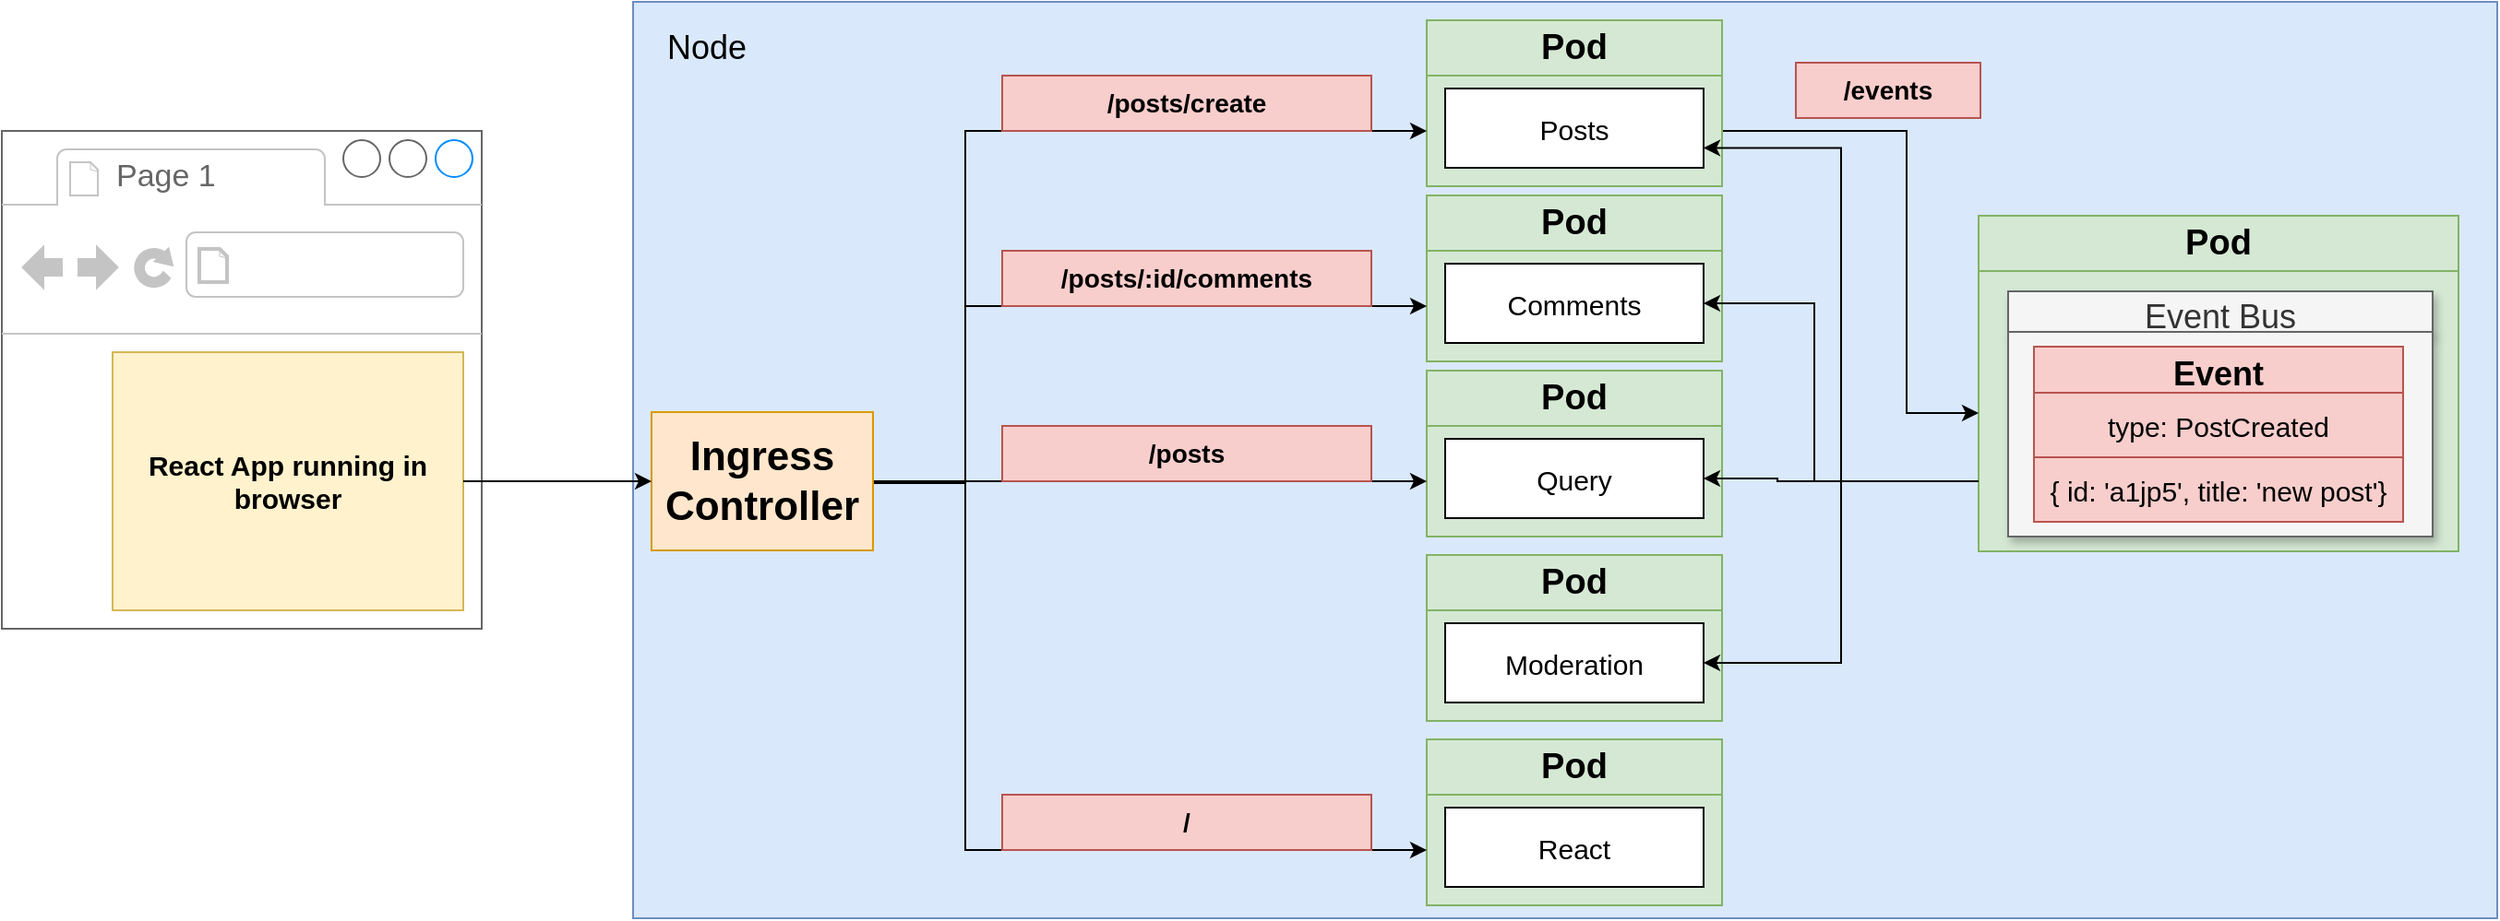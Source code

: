 <mxfile version="20.2.7" type="device"><diagram id="3GlBU0D0JV1qjgQZMV7N" name="Page-1"><mxGraphModel dx="1278" dy="545" grid="1" gridSize="10" guides="1" tooltips="1" connect="1" arrows="1" fold="1" page="1" pageScale="1" pageWidth="827" pageHeight="1169" math="0" shadow="0"><root><mxCell id="0"/><mxCell id="1" parent="0"/><mxCell id="UUmUpb9Bg6l9FJy7Ey5d-8" value="" style="rounded=0;whiteSpace=wrap;html=1;fontSize=25;align=center;fillColor=#dae8fc;strokeColor=#6c8ebf;" parent="1" vertex="1"><mxGeometry x="550" y="87" width="1010" height="497" as="geometry"/></mxCell><mxCell id="RpIa5hhrDC7h3RNCsIpb-3" value="" style="rounded=0;whiteSpace=wrap;html=1;fontSize=19;fillColor=#d5e8d4;strokeColor=#82b366;fontStyle=1" vertex="1" parent="1"><mxGeometry x="1279" y="233" width="260" height="152" as="geometry"/></mxCell><mxCell id="UUmUpb9Bg6l9FJy7Ey5d-1" value="&lt;font style=&quot;font-size: 18px;&quot;&gt;Event Bus&lt;/font&gt;" style="rounded=0;whiteSpace=wrap;html=1;shadow=1;fontSize=21;align=center;fillColor=#f5f5f5;strokeColor=#666666;fontColor=#333333;fontStyle=0" parent="1" vertex="1"><mxGeometry x="1295" y="244" width="230" height="23" as="geometry"/></mxCell><mxCell id="UUmUpb9Bg6l9FJy7Ey5d-2" value="" style="rounded=0;whiteSpace=wrap;html=1;shadow=1;fontSize=17;align=left;fillColor=#f5f5f5;strokeColor=#666666;fontColor=#333333;" parent="1" vertex="1"><mxGeometry x="1295" y="266" width="230" height="111" as="geometry"/></mxCell><mxCell id="UUmUpb9Bg6l9FJy7Ey5d-3" value="" style="group" parent="1" vertex="1" connectable="0"><mxGeometry x="1220" y="159" width="280" height="115" as="geometry"/></mxCell><mxCell id="UUmUpb9Bg6l9FJy7Ey5d-9" value="Pod" style="rounded=0;whiteSpace=wrap;html=1;fontSize=19;fillColor=#d5e8d4;strokeColor=#82b366;fontStyle=1" parent="1" vertex="1"><mxGeometry x="980" y="97" width="160" height="30" as="geometry"/></mxCell><mxCell id="RpIa5hhrDC7h3RNCsIpb-12" style="edgeStyle=orthogonalEdgeStyle;rounded=0;orthogonalLoop=1;jettySize=auto;html=1;exitX=1;exitY=0.5;exitDx=0;exitDy=0;entryX=0;entryY=0.5;entryDx=0;entryDy=0;fontFamily=Helvetica;fontSize=25;fontColor=default;" edge="1" parent="1" source="UUmUpb9Bg6l9FJy7Ey5d-10" target="RpIa5hhrDC7h3RNCsIpb-3"><mxGeometry relative="1" as="geometry"><Array as="points"><mxPoint x="1240" y="157"/><mxPoint x="1240" y="310"/><mxPoint x="1279" y="310"/></Array></mxGeometry></mxCell><mxCell id="UUmUpb9Bg6l9FJy7Ey5d-10" value="" style="rounded=0;whiteSpace=wrap;html=1;fontSize=19;fillColor=#d5e8d4;strokeColor=#82b366;fontStyle=1" parent="1" vertex="1"><mxGeometry x="980" y="127" width="160" height="60" as="geometry"/></mxCell><mxCell id="UUmUpb9Bg6l9FJy7Ey5d-11" value="Posts" style="rounded=0;whiteSpace=wrap;html=1;fontSize=15;fontColor=#000000;" parent="1" vertex="1"><mxGeometry x="990" y="134" width="140" height="43" as="geometry"/></mxCell><mxCell id="UUmUpb9Bg6l9FJy7Ey5d-12" value="Pod" style="rounded=0;whiteSpace=wrap;html=1;fontSize=19;fillColor=#d5e8d4;strokeColor=#82b366;fontStyle=1" parent="1" vertex="1"><mxGeometry x="980" y="192" width="160" height="30" as="geometry"/></mxCell><mxCell id="UUmUpb9Bg6l9FJy7Ey5d-13" value="" style="rounded=0;whiteSpace=wrap;html=1;fontSize=19;fillColor=#d5e8d4;strokeColor=#82b366;fontStyle=1" parent="1" vertex="1"><mxGeometry x="980" y="222" width="160" height="60" as="geometry"/></mxCell><mxCell id="UUmUpb9Bg6l9FJy7Ey5d-14" value="Comments" style="rounded=0;whiteSpace=wrap;html=1;fontSize=15;fontColor=#000000;" parent="1" vertex="1"><mxGeometry x="990" y="229" width="140" height="43" as="geometry"/></mxCell><mxCell id="UUmUpb9Bg6l9FJy7Ey5d-15" value="Pod" style="rounded=0;whiteSpace=wrap;html=1;fontSize=19;fillColor=#d5e8d4;strokeColor=#82b366;fontStyle=1" parent="1" vertex="1"><mxGeometry x="980" y="287" width="160" height="30" as="geometry"/></mxCell><mxCell id="UUmUpb9Bg6l9FJy7Ey5d-16" value="" style="rounded=0;whiteSpace=wrap;html=1;fontSize=19;fillColor=#d5e8d4;strokeColor=#82b366;fontStyle=1" parent="1" vertex="1"><mxGeometry x="980" y="317" width="160" height="60" as="geometry"/></mxCell><mxCell id="UUmUpb9Bg6l9FJy7Ey5d-17" value="Query" style="rounded=0;whiteSpace=wrap;html=1;fontSize=15;fontColor=#000000;" parent="1" vertex="1"><mxGeometry x="990" y="324" width="140" height="43" as="geometry"/></mxCell><mxCell id="UUmUpb9Bg6l9FJy7Ey5d-18" value="Pod" style="rounded=0;whiteSpace=wrap;html=1;fontSize=19;fillColor=#d5e8d4;strokeColor=#82b366;fontStyle=1" parent="1" vertex="1"><mxGeometry x="980" y="387" width="160" height="30" as="geometry"/></mxCell><mxCell id="UUmUpb9Bg6l9FJy7Ey5d-19" value="" style="rounded=0;whiteSpace=wrap;html=1;fontSize=19;fillColor=#d5e8d4;strokeColor=#82b366;fontStyle=1" parent="1" vertex="1"><mxGeometry x="980" y="417" width="160" height="60" as="geometry"/></mxCell><mxCell id="UUmUpb9Bg6l9FJy7Ey5d-20" value="Moderation" style="rounded=0;whiteSpace=wrap;html=1;fontSize=15;fontColor=#000000;" parent="1" vertex="1"><mxGeometry x="990" y="424" width="140" height="43" as="geometry"/></mxCell><mxCell id="UUmUpb9Bg6l9FJy7Ey5d-21" value="Pod" style="rounded=0;whiteSpace=wrap;html=1;fontSize=19;fillColor=#d5e8d4;strokeColor=#82b366;fontStyle=1" parent="1" vertex="1"><mxGeometry x="980" y="487" width="160" height="30" as="geometry"/></mxCell><mxCell id="UUmUpb9Bg6l9FJy7Ey5d-22" value="" style="rounded=0;whiteSpace=wrap;html=1;fontSize=19;fillColor=#d5e8d4;strokeColor=#82b366;fontStyle=1" parent="1" vertex="1"><mxGeometry x="980" y="517" width="160" height="60" as="geometry"/></mxCell><mxCell id="UUmUpb9Bg6l9FJy7Ey5d-23" value="React" style="rounded=0;whiteSpace=wrap;html=1;fontSize=15;fontColor=#000000;" parent="1" vertex="1"><mxGeometry x="990" y="524" width="140" height="43" as="geometry"/></mxCell><mxCell id="UUmUpb9Bg6l9FJy7Ey5d-24" style="edgeStyle=orthogonalEdgeStyle;rounded=0;orthogonalLoop=1;jettySize=auto;html=1;exitX=1;exitY=0.5;exitDx=0;exitDy=0;entryX=0;entryY=0.5;entryDx=0;entryDy=0;fontSize=25;" parent="1" source="UUmUpb9Bg6l9FJy7Ey5d-28" target="UUmUpb9Bg6l9FJy7Ey5d-10" edge="1"><mxGeometry relative="1" as="geometry"><Array as="points"><mxPoint x="680" y="348"/><mxPoint x="730" y="348"/><mxPoint x="730" y="157"/></Array></mxGeometry></mxCell><mxCell id="UUmUpb9Bg6l9FJy7Ey5d-25" style="edgeStyle=orthogonalEdgeStyle;rounded=0;orthogonalLoop=1;jettySize=auto;html=1;exitX=1;exitY=0.5;exitDx=0;exitDy=0;entryX=0;entryY=0.5;entryDx=0;entryDy=0;fontSize=25;" parent="1" source="UUmUpb9Bg6l9FJy7Ey5d-28" target="UUmUpb9Bg6l9FJy7Ey5d-13" edge="1"><mxGeometry relative="1" as="geometry"><Array as="points"><mxPoint x="680" y="348"/><mxPoint x="730" y="348"/><mxPoint x="730" y="252"/></Array></mxGeometry></mxCell><mxCell id="UUmUpb9Bg6l9FJy7Ey5d-26" style="edgeStyle=orthogonalEdgeStyle;rounded=0;orthogonalLoop=1;jettySize=auto;html=1;exitX=1;exitY=0.5;exitDx=0;exitDy=0;entryX=0;entryY=0.5;entryDx=0;entryDy=0;fontSize=25;" parent="1" source="UUmUpb9Bg6l9FJy7Ey5d-28" target="UUmUpb9Bg6l9FJy7Ey5d-16" edge="1"><mxGeometry relative="1" as="geometry"/></mxCell><mxCell id="UUmUpb9Bg6l9FJy7Ey5d-27" style="edgeStyle=orthogonalEdgeStyle;rounded=0;orthogonalLoop=1;jettySize=auto;html=1;exitX=1;exitY=0.5;exitDx=0;exitDy=0;entryX=0;entryY=0.5;entryDx=0;entryDy=0;fontSize=25;" parent="1" source="UUmUpb9Bg6l9FJy7Ey5d-28" target="UUmUpb9Bg6l9FJy7Ey5d-22" edge="1"><mxGeometry relative="1" as="geometry"><Array as="points"><mxPoint x="680" y="348"/><mxPoint x="730" y="348"/><mxPoint x="730" y="547"/></Array></mxGeometry></mxCell><mxCell id="UUmUpb9Bg6l9FJy7Ey5d-28" value="Ingress Controller" style="rounded=0;whiteSpace=wrap;html=1;fontSize=22;fillColor=#ffe6cc;strokeColor=#d79b00;fontStyle=1" parent="1" vertex="1"><mxGeometry x="560" y="309.5" width="120" height="75" as="geometry"/></mxCell><mxCell id="UUmUpb9Bg6l9FJy7Ey5d-29" value="/posts/create" style="rounded=0;whiteSpace=wrap;html=1;fontSize=14;align=center;fillColor=#f8cecc;strokeColor=#b85450;fontStyle=1" parent="1" vertex="1"><mxGeometry x="750" y="127" width="200" height="30" as="geometry"/></mxCell><mxCell id="UUmUpb9Bg6l9FJy7Ey5d-30" value="/posts/:id/comments" style="rounded=0;whiteSpace=wrap;html=1;fontSize=14;align=center;fillColor=#f8cecc;strokeColor=#b85450;fontStyle=1" parent="1" vertex="1"><mxGeometry x="750" y="222" width="200" height="30" as="geometry"/></mxCell><mxCell id="UUmUpb9Bg6l9FJy7Ey5d-31" value="/posts" style="rounded=0;whiteSpace=wrap;html=1;fontSize=14;align=center;fillColor=#f8cecc;strokeColor=#b85450;fontStyle=1" parent="1" vertex="1"><mxGeometry x="750" y="317" width="200" height="30" as="geometry"/></mxCell><mxCell id="UUmUpb9Bg6l9FJy7Ey5d-32" value="/" style="rounded=0;whiteSpace=wrap;html=1;fontSize=14;align=center;fillColor=#f8cecc;strokeColor=#b85450;fontStyle=1" parent="1" vertex="1"><mxGeometry x="750" y="517" width="200" height="30" as="geometry"/></mxCell><mxCell id="UUmUpb9Bg6l9FJy7Ey5d-35" value="&lt;font style=&quot;font-size: 18px;&quot;&gt;Node&lt;/font&gt;" style="text;html=1;strokeColor=none;fillColor=none;align=center;verticalAlign=middle;whiteSpace=wrap;rounded=0;" parent="1" vertex="1"><mxGeometry x="560" y="97" width="60" height="30" as="geometry"/></mxCell><mxCell id="UUmUpb9Bg6l9FJy7Ey5d-41" value="" style="strokeWidth=1;shadow=0;dashed=0;align=center;html=1;shape=mxgraph.mockup.containers.browserWindow;rSize=0;strokeColor=#666666;strokeColor2=#008cff;strokeColor3=#c4c4c4;mainText=,;recursiveResize=0;" parent="1" vertex="1"><mxGeometry x="208" y="157" width="250" height="270" as="geometry"/></mxCell><mxCell id="UUmUpb9Bg6l9FJy7Ey5d-42" value="Page 1" style="strokeWidth=1;shadow=0;dashed=0;align=center;html=1;shape=mxgraph.mockup.containers.anchor;fontSize=17;fontColor=#666666;align=left;" parent="UUmUpb9Bg6l9FJy7Ey5d-41" vertex="1"><mxGeometry x="60" y="12" width="110" height="26" as="geometry"/></mxCell><mxCell id="UUmUpb9Bg6l9FJy7Ey5d-43" value="" style="strokeWidth=1;shadow=0;dashed=0;align=center;html=1;shape=mxgraph.mockup.containers.anchor;rSize=0;fontSize=17;fontColor=#666666;align=left;" parent="UUmUpb9Bg6l9FJy7Ey5d-41" vertex="1"><mxGeometry x="130" y="60" width="250" height="26" as="geometry"/></mxCell><mxCell id="UUmUpb9Bg6l9FJy7Ey5d-44" value="React App running in browser" style="rounded=0;whiteSpace=wrap;html=1;fontSize=15;fillColor=#fff2cc;strokeColor=#d6b656;fontStyle=1" parent="UUmUpb9Bg6l9FJy7Ey5d-41" vertex="1"><mxGeometry x="60" y="120" width="190" height="140" as="geometry"/></mxCell><mxCell id="UUmUpb9Bg6l9FJy7Ey5d-45" style="edgeStyle=orthogonalEdgeStyle;rounded=0;orthogonalLoop=1;jettySize=auto;html=1;exitX=1;exitY=0.5;exitDx=0;exitDy=0;entryX=0;entryY=0.5;entryDx=0;entryDy=0;fontSize=18;" parent="1" source="UUmUpb9Bg6l9FJy7Ey5d-44" target="UUmUpb9Bg6l9FJy7Ey5d-28" edge="1"><mxGeometry relative="1" as="geometry"/></mxCell><mxCell id="RpIa5hhrDC7h3RNCsIpb-1" value="/events" style="rounded=0;whiteSpace=wrap;html=1;fontSize=14;align=center;fillColor=#f8cecc;strokeColor=#b85450;fontStyle=1" vertex="1" parent="1"><mxGeometry x="1180" y="120" width="100" height="30" as="geometry"/></mxCell><mxCell id="RpIa5hhrDC7h3RNCsIpb-2" value="Pod" style="rounded=0;whiteSpace=wrap;html=1;fontSize=19;fillColor=#d5e8d4;strokeColor=#82b366;fontStyle=1" vertex="1" parent="1"><mxGeometry x="1279" y="203" width="260" height="30" as="geometry"/></mxCell><mxCell id="RpIa5hhrDC7h3RNCsIpb-4" value="&lt;font style=&quot;font-size: 15px;&quot;&gt;{ id: 'a1jp5', title: 'new post'}&lt;/font&gt;" style="rounded=0;whiteSpace=wrap;html=1;shadow=0;fontSize=15;fillColor=#f8cecc;strokeColor=#b85450;" vertex="1" parent="1"><mxGeometry x="1309" y="334" width="200" height="35" as="geometry"/></mxCell><mxCell id="RpIa5hhrDC7h3RNCsIpb-5" value="&lt;span style=&quot;font-size: 15px;&quot;&gt;type: PostCreated&lt;/span&gt;" style="rounded=0;whiteSpace=wrap;html=1;shadow=0;fontSize=15;fillColor=#f8cecc;strokeColor=#b85450;fontStyle=0" vertex="1" parent="1"><mxGeometry x="1309" y="299" width="200" height="35" as="geometry"/></mxCell><mxCell id="UUmUpb9Bg6l9FJy7Ey5d-6" value="&lt;b&gt;&lt;font style=&quot;font-size: 18px;&quot;&gt;Event&lt;/font&gt;&lt;/b&gt;" style="rounded=0;whiteSpace=wrap;html=1;shadow=0;fontSize=21;fillColor=#f8cecc;strokeColor=#b85450;" parent="1" vertex="1"><mxGeometry x="1309" y="274" width="200" height="25" as="geometry"/></mxCell><mxCell id="RpIa5hhrDC7h3RNCsIpb-7" style="edgeStyle=orthogonalEdgeStyle;rounded=0;orthogonalLoop=1;jettySize=auto;html=1;exitX=0.5;exitY=1;exitDx=0;exitDy=0;fontSize=18;" edge="1" parent="1"><mxGeometry relative="1" as="geometry"><mxPoint x="1409" y="387" as="sourcePoint"/><mxPoint x="1409" y="387" as="targetPoint"/></mxGeometry></mxCell><mxCell id="RpIa5hhrDC7h3RNCsIpb-19" style="edgeStyle=elbowEdgeStyle;rounded=0;orthogonalLoop=1;jettySize=auto;html=1;exitX=0;exitY=0.75;exitDx=0;exitDy=0;entryX=1;entryY=0.5;entryDx=0;entryDy=0;fontFamily=Helvetica;fontSize=25;fontColor=default;" edge="1" parent="1" source="RpIa5hhrDC7h3RNCsIpb-3" target="UUmUpb9Bg6l9FJy7Ey5d-20"><mxGeometry relative="1" as="geometry"/></mxCell><mxCell id="RpIa5hhrDC7h3RNCsIpb-21" style="edgeStyle=elbowEdgeStyle;rounded=0;orthogonalLoop=1;jettySize=auto;html=1;exitX=0;exitY=0.75;exitDx=0;exitDy=0;entryX=1;entryY=0.75;entryDx=0;entryDy=0;fontFamily=Helvetica;fontSize=25;fontColor=default;" edge="1" parent="1" source="RpIa5hhrDC7h3RNCsIpb-3" target="UUmUpb9Bg6l9FJy7Ey5d-11"><mxGeometry relative="1" as="geometry"/></mxCell><mxCell id="RpIa5hhrDC7h3RNCsIpb-20" style="edgeStyle=elbowEdgeStyle;rounded=0;orthogonalLoop=1;jettySize=auto;html=1;exitX=0;exitY=0.75;exitDx=0;exitDy=0;entryX=1;entryY=0.5;entryDx=0;entryDy=0;fontFamily=Helvetica;fontSize=25;fontColor=default;" edge="1" parent="1" source="RpIa5hhrDC7h3RNCsIpb-3" target="UUmUpb9Bg6l9FJy7Ey5d-14"><mxGeometry relative="1" as="geometry"><Array as="points"><mxPoint x="1190" y="300"/></Array></mxGeometry></mxCell><mxCell id="RpIa5hhrDC7h3RNCsIpb-22" style="edgeStyle=elbowEdgeStyle;rounded=0;orthogonalLoop=1;jettySize=auto;html=1;exitX=0;exitY=0.75;exitDx=0;exitDy=0;entryX=1;entryY=0.5;entryDx=0;entryDy=0;fontFamily=Helvetica;fontSize=25;fontColor=default;" edge="1" parent="1" source="RpIa5hhrDC7h3RNCsIpb-3" target="UUmUpb9Bg6l9FJy7Ey5d-17"><mxGeometry relative="1" as="geometry"><Array as="points"><mxPoint x="1170" y="350"/></Array></mxGeometry></mxCell></root></mxGraphModel></diagram></mxfile>